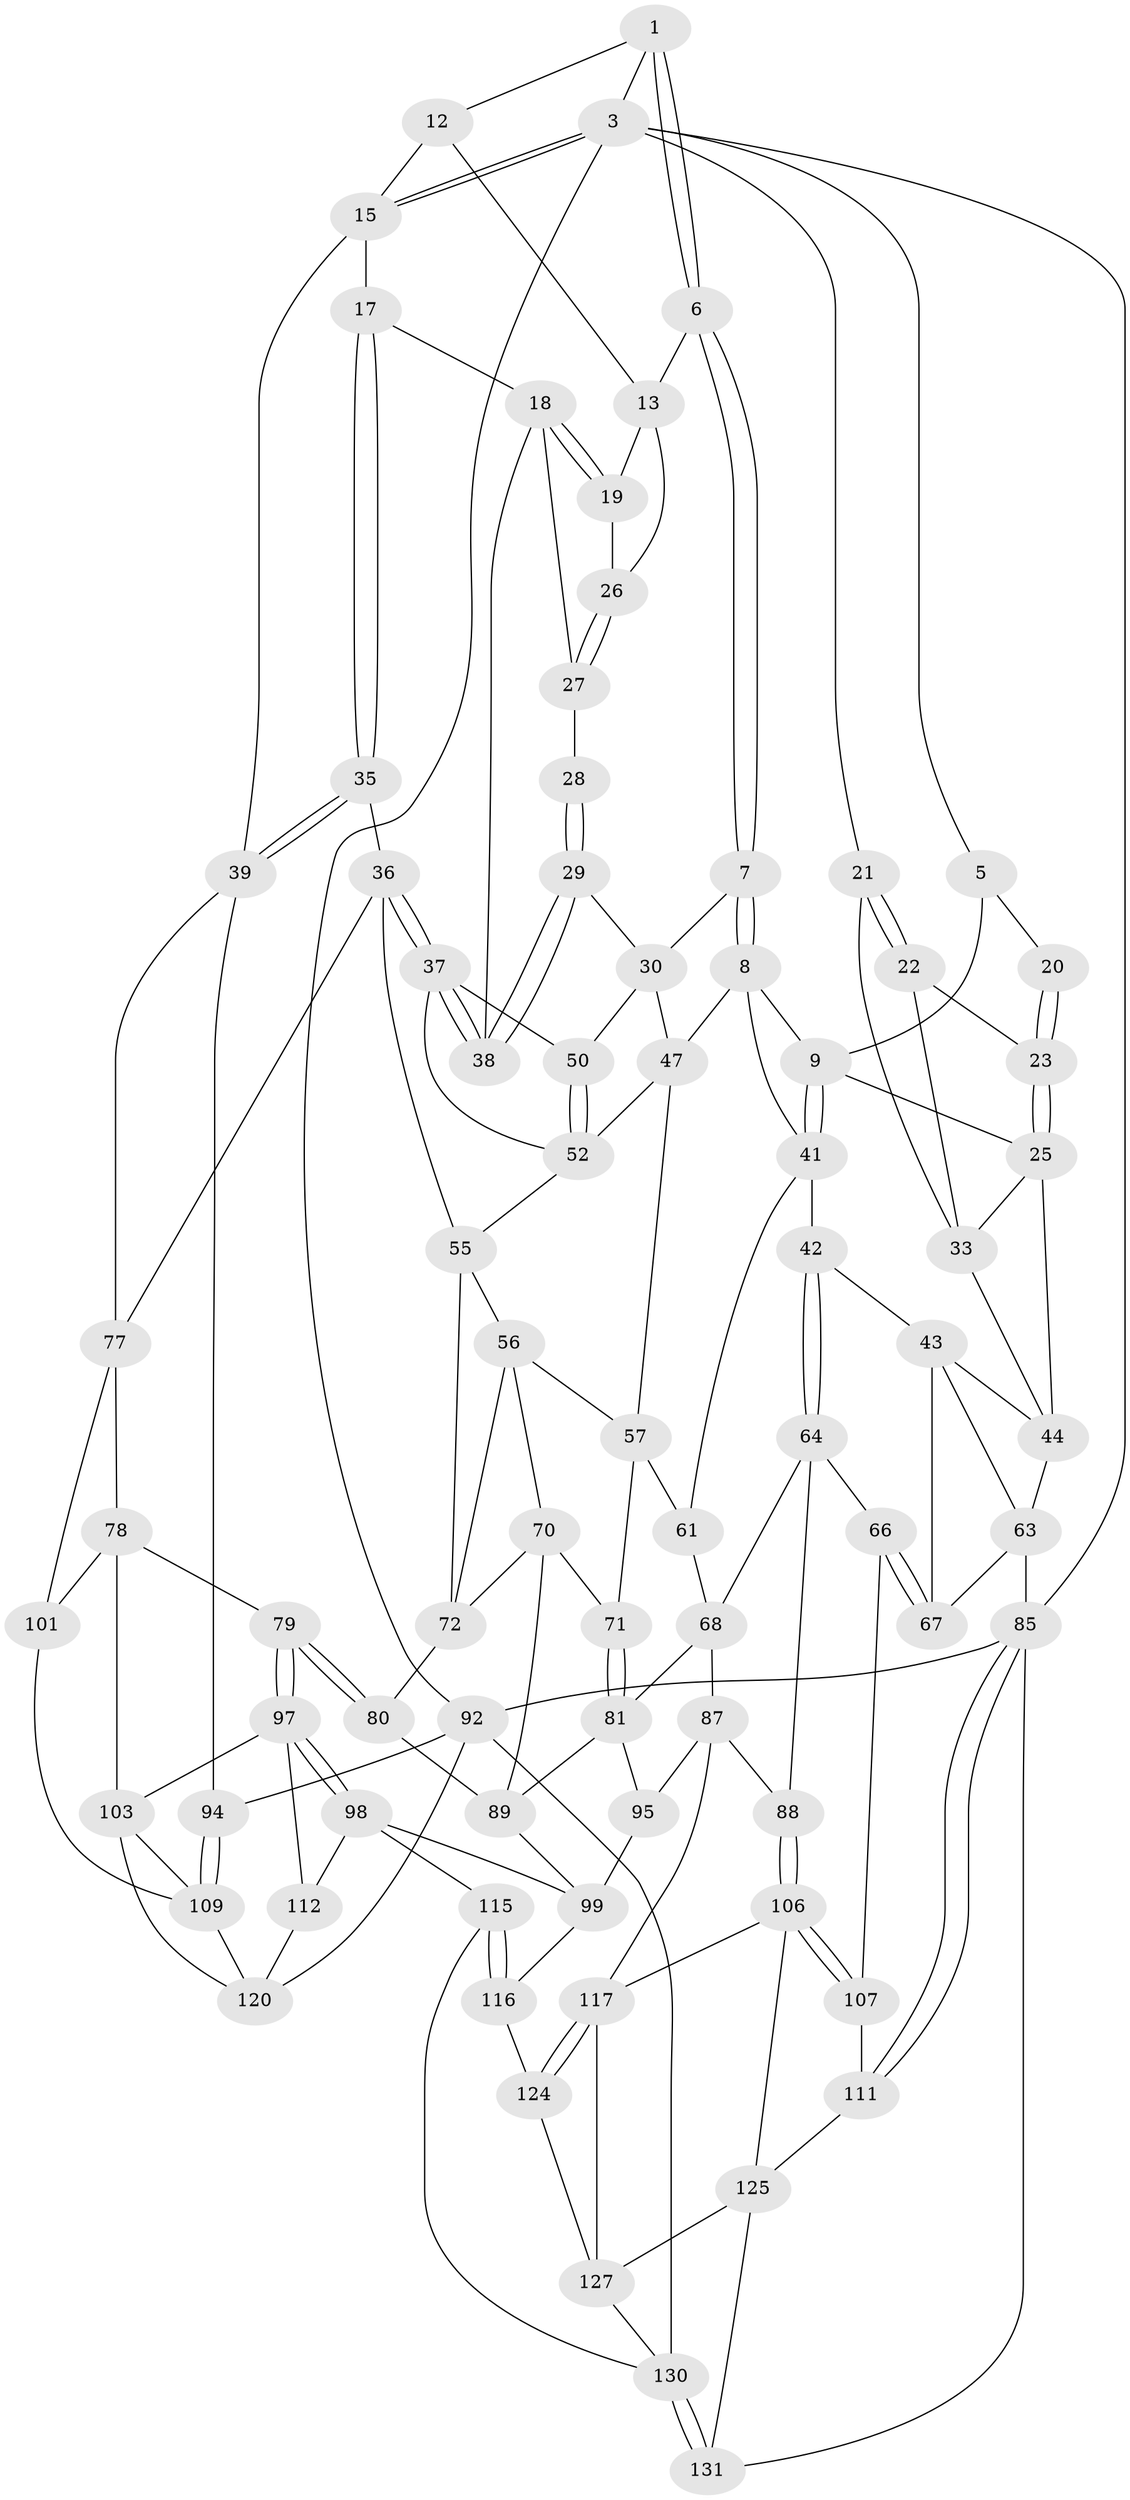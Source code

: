// original degree distribution, {3: 0.022727272727272728, 4: 0.20454545454545456, 6: 0.20454545454545456, 5: 0.5681818181818182}
// Generated by graph-tools (version 1.1) at 2025/42/03/06/25 10:42:35]
// undirected, 79 vertices, 171 edges
graph export_dot {
graph [start="1"]
  node [color=gray90,style=filled];
  1 [pos="+0.5590526047930863+0",super="+2"];
  3 [pos="+1+0",super="+4"];
  5 [pos="+0.2912939258488347+0",super="+11"];
  6 [pos="+0.5826402737435566+0.032632184774384745"];
  7 [pos="+0.4745899186606742+0.18263901490288434"];
  8 [pos="+0.42383932002591945+0.21281143768397842",super="+48"];
  9 [pos="+0.36359753114162063+0.2089895078261181",super="+10"];
  12 [pos="+0.867135261682238+0"];
  13 [pos="+0.8409969572702434+0.029940850102250623",super="+14"];
  15 [pos="+1+0",super="+16"];
  17 [pos="+0.930408385300174+0.16073476211410911"];
  18 [pos="+0.8421522667741369+0.14641825613224843",super="+31"];
  19 [pos="+0.8225192676219983+0.10790634234410748"];
  20 [pos="+0.09262518119330085+0.04833419065347709"];
  21 [pos="+0+0"];
  22 [pos="+0+0.015144569552047477",super="+24"];
  23 [pos="+0.09150063055000125+0.16540726771085118"];
  25 [pos="+0.12074457173606408+0.19238475385937065",super="+40"];
  26 [pos="+0.6691280281701851+0.10987399118350528"];
  27 [pos="+0.6850563247658693+0.1624264291110765",super="+32"];
  28 [pos="+0.6596664440652424+0.25135377509110635"];
  29 [pos="+0.6453723252813036+0.2783286776527249"];
  30 [pos="+0.6385255997643244+0.283980411635012",super="+46"];
  33 [pos="+0+0.23486384869870716",super="+34"];
  35 [pos="+1+0.3431158166869897"];
  36 [pos="+0.8994839850178526+0.4000153759782149",super="+58"];
  37 [pos="+0.8534305615394804+0.3640855774233112",super="+49"];
  38 [pos="+0.8144954860027943+0.2970173866214964"];
  39 [pos="+1+0.3466138694155688",super="+83"];
  41 [pos="+0.26267325423727805+0.36463687460262495",super="+51"];
  42 [pos="+0.22949084668870773+0.3885048096782096"];
  43 [pos="+0.14531962127650208+0.3788320298467743",super="+62"];
  44 [pos="+0.11179362182558425+0.26530680621477465",super="+45"];
  47 [pos="+0.5283889923027627+0.37197552153620955",super="+53"];
  50 [pos="+0.6583728070721576+0.3415384007869505"];
  52 [pos="+0.6384074119893128+0.39360008377374617",super="+54"];
  55 [pos="+0.6941223638753757+0.4544564312978704",super="+59"];
  56 [pos="+0.6416361972912924+0.47790913712027916",super="+69"];
  57 [pos="+0.6134805375708543+0.45095127836613036",super="+60"];
  61 [pos="+0.45568884553593203+0.45696324245214537"];
  63 [pos="+0+0.4050159584398405",super="+74"];
  64 [pos="+0.2700505127252347+0.5074045952281042",super="+65"];
  66 [pos="+0.19602043882370662+0.6293861751126811",super="+100"];
  67 [pos="+0.08484971910535043+0.45713433901220246",super="+73"];
  68 [pos="+0.31254078817297387+0.5130149937787092",super="+82"];
  70 [pos="+0.5654736294108325+0.5747958628487644",super="+76"];
  71 [pos="+0.48944900391003426+0.5318282788917217"];
  72 [pos="+0.6800020169168256+0.5340748548096663",super="+75"];
  77 [pos="+0.8514468408963235+0.5828291318749342",super="+84"];
  78 [pos="+0.8372476253484669+0.6031872148867276",super="+102"];
  79 [pos="+0.761705447264848+0.6363867292886057"];
  80 [pos="+0.7423673905180288+0.6278839498375072"];
  81 [pos="+0.43056066807446985+0.6085332658471159",super="+91"];
  85 [pos="+0+0.8433295706799004",super="+86"];
  87 [pos="+0.34532526567896643+0.7022972919710526",super="+96"];
  88 [pos="+0.29683917462597376+0.6932326069916478"];
  89 [pos="+0.5969378308687725+0.635324421689577",super="+90"];
  92 [pos="+1+1",super="+93"];
  94 [pos="+1+1"];
  95 [pos="+0.4069812397386368+0.7811070354462548"];
  97 [pos="+0.7413261655164207+0.6826893944673488",super="+105"];
  98 [pos="+0.6341068125125661+0.73484137612943",super="+113"];
  99 [pos="+0.5901981838196758+0.71265924603491",super="+114"];
  101 [pos="+0.9767293579905683+0.7084593131012524"];
  103 [pos="+0.8671387102451699+0.7598922994345297",super="+104"];
  106 [pos="+0.20180536944274977+0.8358528290452769",super="+119"];
  107 [pos="+0.1502539195886606+0.8113848766360517",super="+108"];
  109 [pos="+1+0.8472550452186111",super="+110"];
  111 [pos="+0+0.8404832356768368",super="+122"];
  112 [pos="+0.7263524151523646+0.9070366022358597"];
  115 [pos="+0.7186744498745629+0.9133939239391616",super="+129"];
  116 [pos="+0.4994275585440335+0.8474774319546516",super="+123"];
  117 [pos="+0.3643257053888154+0.8196056296970196",super="+118"];
  120 [pos="+0.8411104902619706+0.8397448723823888",super="+121"];
  124 [pos="+0.3909864021016066+0.9783531566104291"];
  125 [pos="+0.17570741487738514+0.9383958035476371",super="+126"];
  127 [pos="+0.3129798861567485+0.9591593993289684",super="+128"];
  130 [pos="+0.34237848918464225+1",super="+132"];
  131 [pos="+0+1"];
  1 -- 6;
  1 -- 6;
  1 -- 3;
  1 -- 12;
  3 -- 15;
  3 -- 15;
  3 -- 92;
  3 -- 5;
  3 -- 21;
  3 -- 85;
  5 -- 9;
  5 -- 20;
  6 -- 7;
  6 -- 7;
  6 -- 13;
  7 -- 8;
  7 -- 8;
  7 -- 30;
  8 -- 9;
  8 -- 47;
  8 -- 41;
  9 -- 41;
  9 -- 41;
  9 -- 25;
  12 -- 13;
  12 -- 15;
  13 -- 19;
  13 -- 26;
  15 -- 39;
  15 -- 17;
  17 -- 18;
  17 -- 35;
  17 -- 35;
  18 -- 19;
  18 -- 19;
  18 -- 27;
  18 -- 38;
  19 -- 26;
  20 -- 23;
  20 -- 23;
  21 -- 22;
  21 -- 22;
  21 -- 33;
  22 -- 33;
  22 -- 23;
  23 -- 25;
  23 -- 25;
  25 -- 33;
  25 -- 44;
  26 -- 27;
  26 -- 27;
  27 -- 28 [weight=2];
  28 -- 29;
  28 -- 29;
  29 -- 30;
  29 -- 38;
  29 -- 38;
  30 -- 50;
  30 -- 47;
  33 -- 44;
  35 -- 36;
  35 -- 39;
  35 -- 39;
  36 -- 37;
  36 -- 37;
  36 -- 77;
  36 -- 55;
  37 -- 38;
  37 -- 38;
  37 -- 50;
  37 -- 52;
  39 -- 94;
  39 -- 77;
  41 -- 42;
  41 -- 61;
  42 -- 43;
  42 -- 64;
  42 -- 64;
  43 -- 44;
  43 -- 67;
  43 -- 63;
  44 -- 63;
  47 -- 57;
  47 -- 52;
  50 -- 52;
  50 -- 52;
  52 -- 55;
  55 -- 56;
  55 -- 72;
  56 -- 57;
  56 -- 72;
  56 -- 70;
  57 -- 61;
  57 -- 71;
  61 -- 68;
  63 -- 67;
  63 -- 85;
  64 -- 68;
  64 -- 66;
  64 -- 88;
  66 -- 67 [weight=2];
  66 -- 67;
  66 -- 107;
  68 -- 81;
  68 -- 87;
  70 -- 71;
  70 -- 89;
  70 -- 72;
  71 -- 81;
  71 -- 81;
  72 -- 80;
  77 -- 78;
  77 -- 101;
  78 -- 79;
  78 -- 101;
  78 -- 103;
  79 -- 80;
  79 -- 80;
  79 -- 97;
  79 -- 97;
  80 -- 89;
  81 -- 89;
  81 -- 95;
  85 -- 111;
  85 -- 111;
  85 -- 131;
  85 -- 92;
  87 -- 88;
  87 -- 117;
  87 -- 95;
  88 -- 106;
  88 -- 106;
  89 -- 99;
  92 -- 130;
  92 -- 120;
  92 -- 94;
  94 -- 109;
  94 -- 109;
  95 -- 99;
  97 -- 98;
  97 -- 98;
  97 -- 112;
  97 -- 103;
  98 -- 99;
  98 -- 112;
  98 -- 115;
  99 -- 116;
  101 -- 109;
  103 -- 109;
  103 -- 120;
  106 -- 107;
  106 -- 107;
  106 -- 125;
  106 -- 117;
  107 -- 111 [weight=2];
  109 -- 120;
  111 -- 125;
  112 -- 120;
  115 -- 116 [weight=2];
  115 -- 116;
  115 -- 130;
  116 -- 124;
  117 -- 124;
  117 -- 124;
  117 -- 127;
  124 -- 127;
  125 -- 127;
  125 -- 131;
  127 -- 130;
  130 -- 131;
  130 -- 131;
}
